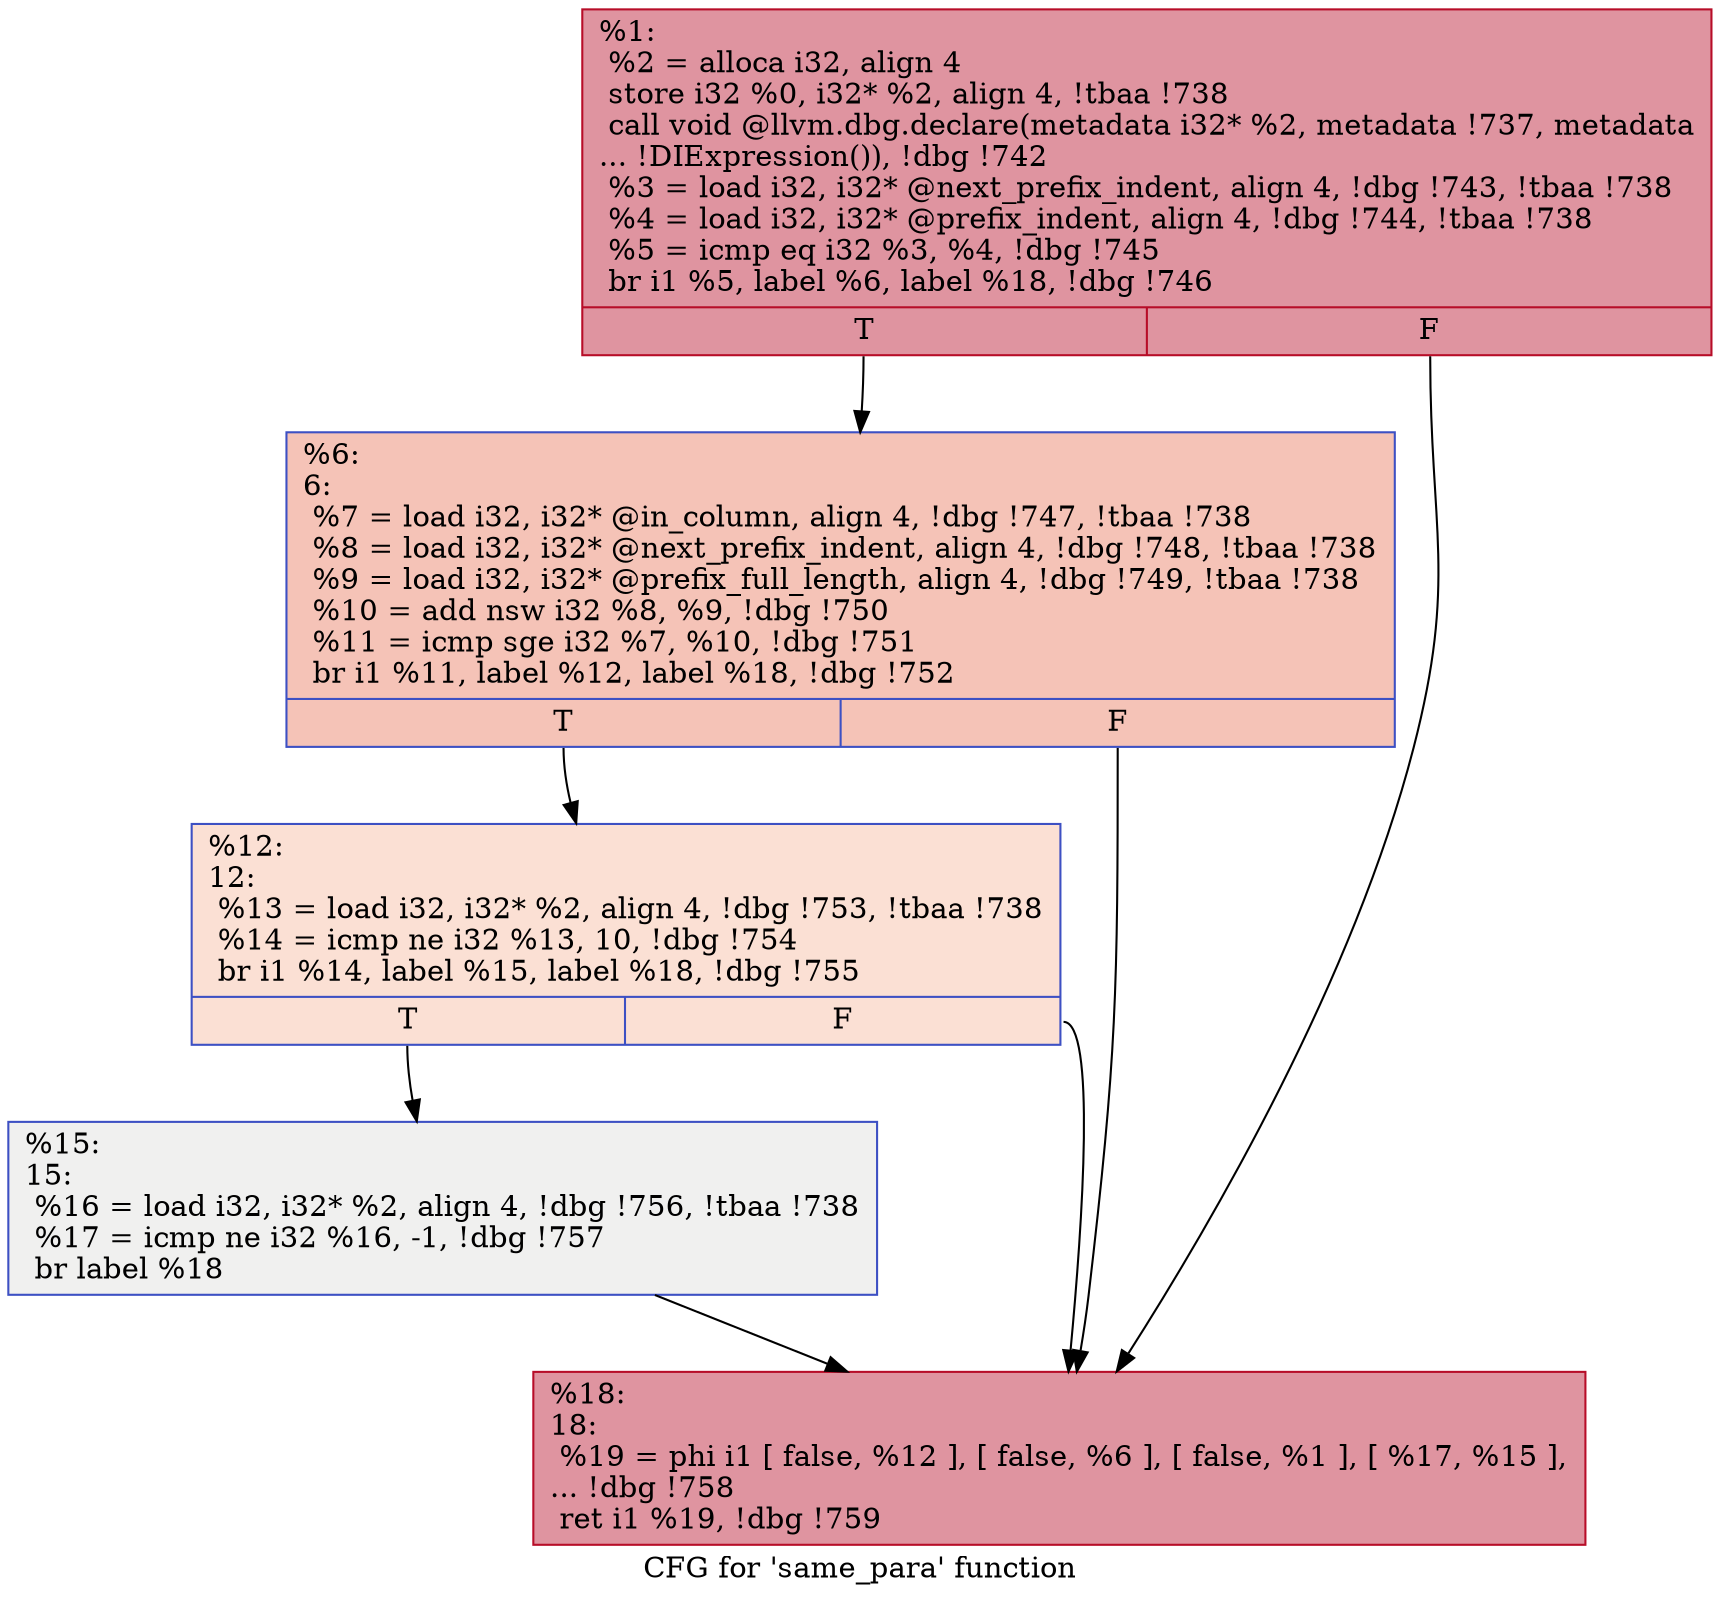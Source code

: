 digraph "CFG for 'same_para' function" {
	label="CFG for 'same_para' function";

	Node0xc67040 [shape=record,color="#b70d28ff", style=filled, fillcolor="#b70d2870",label="{%1:\l  %2 = alloca i32, align 4\l  store i32 %0, i32* %2, align 4, !tbaa !738\l  call void @llvm.dbg.declare(metadata i32* %2, metadata !737, metadata\l... !DIExpression()), !dbg !742\l  %3 = load i32, i32* @next_prefix_indent, align 4, !dbg !743, !tbaa !738\l  %4 = load i32, i32* @prefix_indent, align 4, !dbg !744, !tbaa !738\l  %5 = icmp eq i32 %3, %4, !dbg !745\l  br i1 %5, label %6, label %18, !dbg !746\l|{<s0>T|<s1>F}}"];
	Node0xc67040:s0 -> Node0xc67100;
	Node0xc67040:s1 -> Node0xc671f0;
	Node0xc67100 [shape=record,color="#3d50c3ff", style=filled, fillcolor="#e8765c70",label="{%6:\l6:                                                \l  %7 = load i32, i32* @in_column, align 4, !dbg !747, !tbaa !738\l  %8 = load i32, i32* @next_prefix_indent, align 4, !dbg !748, !tbaa !738\l  %9 = load i32, i32* @prefix_full_length, align 4, !dbg !749, !tbaa !738\l  %10 = add nsw i32 %8, %9, !dbg !750\l  %11 = icmp sge i32 %7, %10, !dbg !751\l  br i1 %11, label %12, label %18, !dbg !752\l|{<s0>T|<s1>F}}"];
	Node0xc67100:s0 -> Node0xc67150;
	Node0xc67100:s1 -> Node0xc671f0;
	Node0xc67150 [shape=record,color="#3d50c3ff", style=filled, fillcolor="#f7b99e70",label="{%12:\l12:                                               \l  %13 = load i32, i32* %2, align 4, !dbg !753, !tbaa !738\l  %14 = icmp ne i32 %13, 10, !dbg !754\l  br i1 %14, label %15, label %18, !dbg !755\l|{<s0>T|<s1>F}}"];
	Node0xc67150:s0 -> Node0xc671a0;
	Node0xc67150:s1 -> Node0xc671f0;
	Node0xc671a0 [shape=record,color="#3d50c3ff", style=filled, fillcolor="#dedcdb70",label="{%15:\l15:                                               \l  %16 = load i32, i32* %2, align 4, !dbg !756, !tbaa !738\l  %17 = icmp ne i32 %16, -1, !dbg !757\l  br label %18\l}"];
	Node0xc671a0 -> Node0xc671f0;
	Node0xc671f0 [shape=record,color="#b70d28ff", style=filled, fillcolor="#b70d2870",label="{%18:\l18:                                               \l  %19 = phi i1 [ false, %12 ], [ false, %6 ], [ false, %1 ], [ %17, %15 ],\l... !dbg !758\l  ret i1 %19, !dbg !759\l}"];
}
